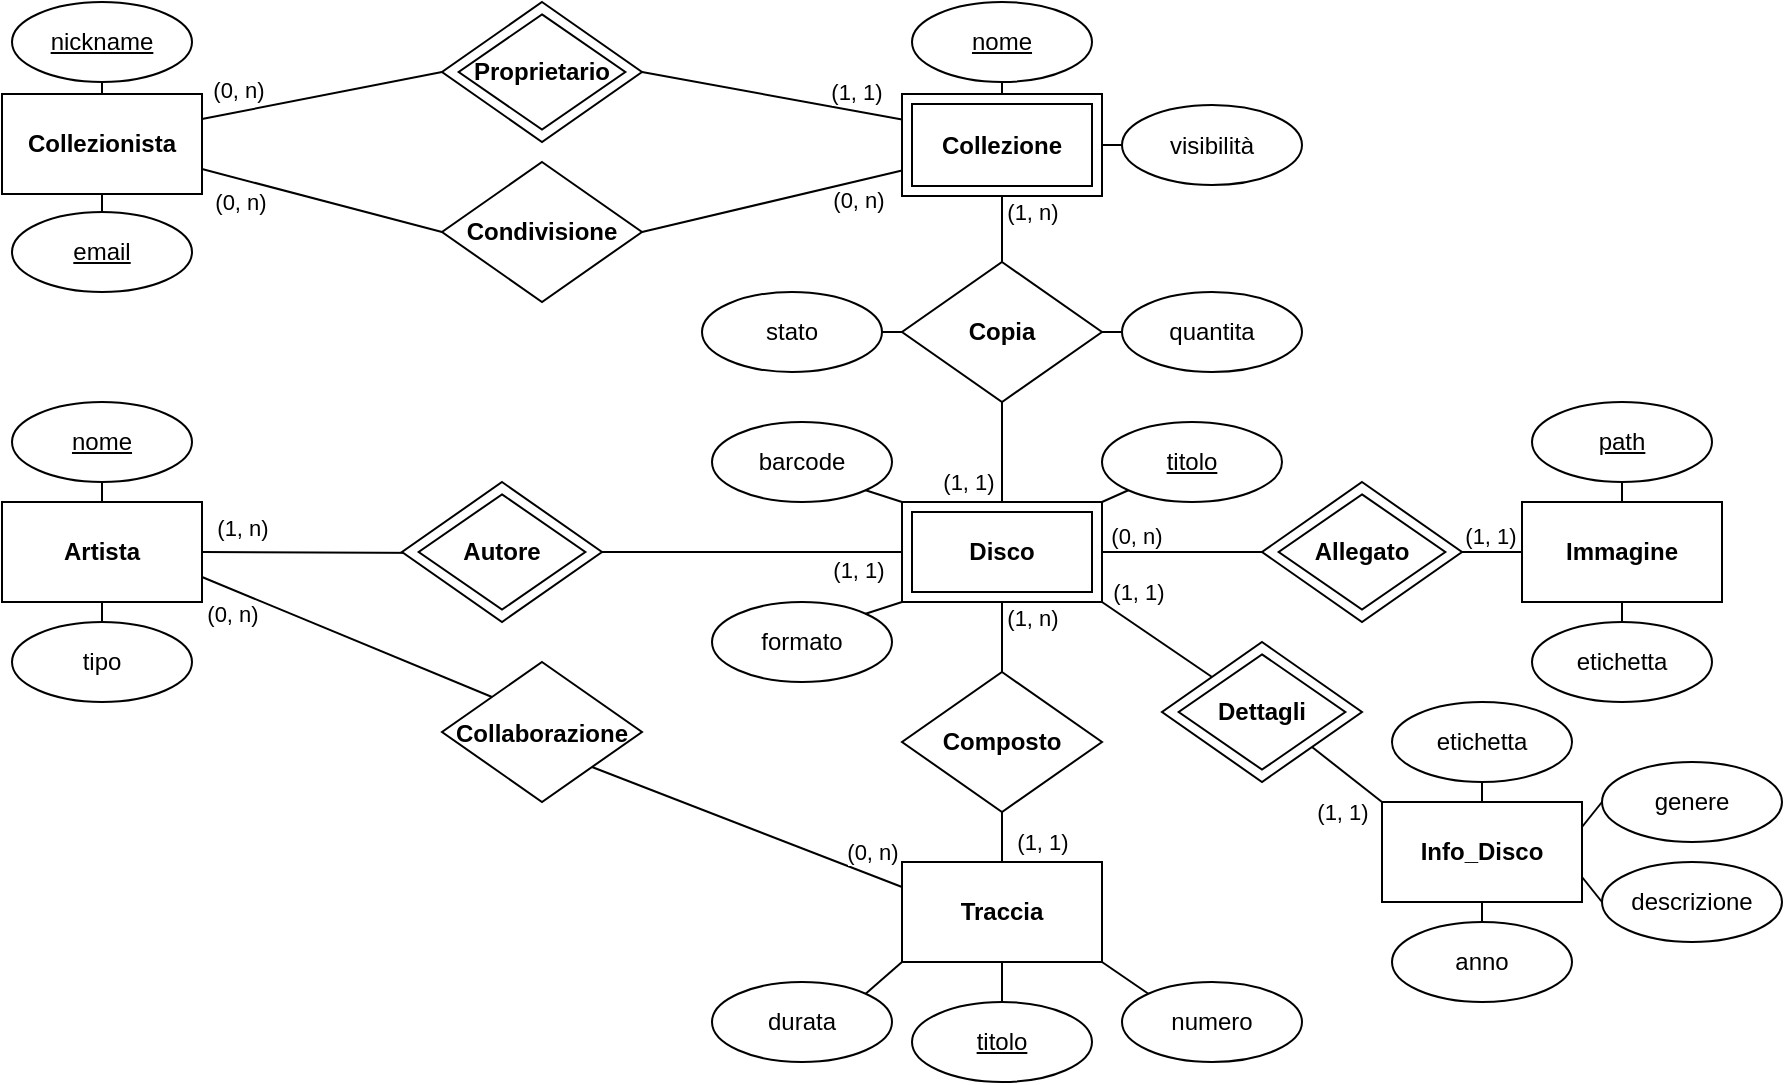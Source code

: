 <mxfile version="21.2.8" type="device">
  <diagram name="Page-1" id="nbumAg16Mz80USyv67v7">
    <mxGraphModel dx="880" dy="526" grid="1" gridSize="10" guides="1" tooltips="1" connect="1" arrows="1" fold="1" page="1" pageScale="1" pageWidth="850" pageHeight="1100" math="0" shadow="0">
      <root>
        <mxCell id="0" />
        <mxCell id="1" parent="0" />
        <mxCell id="hZNCGI0Y0nQ4_rWZmWFv-1" value="nickname" style="ellipse;whiteSpace=wrap;html=1;align=center;fontStyle=4;" parent="1" vertex="1">
          <mxGeometry x="75" y="30" width="90" height="40" as="geometry" />
        </mxCell>
        <mxCell id="hZNCGI0Y0nQ4_rWZmWFv-2" value="" style="endArrow=none;html=1;rounded=0;entryX=0.5;entryY=1;entryDx=0;entryDy=0;exitX=0.5;exitY=0;exitDx=0;exitDy=0;" parent="1" source="hZNCGI0Y0nQ4_rWZmWFv-3" target="hZNCGI0Y0nQ4_rWZmWFv-1" edge="1">
          <mxGeometry relative="1" as="geometry">
            <mxPoint x="130" y="141" as="sourcePoint" />
            <mxPoint x="100" y="241" as="targetPoint" />
          </mxGeometry>
        </mxCell>
        <mxCell id="hZNCGI0Y0nQ4_rWZmWFv-3" value="" style="html=1;dashed=0;whiteSpace=wrap;" parent="1" vertex="1">
          <mxGeometry x="70" y="76" width="100" height="50" as="geometry" />
        </mxCell>
        <mxCell id="hZNCGI0Y0nQ4_rWZmWFv-4" value="Collezionista" style="text;html=1;strokeColor=none;fillColor=none;align=center;verticalAlign=middle;whiteSpace=wrap;rounded=0;fontStyle=1;fontSize=12;" parent="1" vertex="1">
          <mxGeometry x="90" y="86" width="60" height="30" as="geometry" />
        </mxCell>
        <mxCell id="hZNCGI0Y0nQ4_rWZmWFv-5" value="&lt;u&gt;email&lt;/u&gt;" style="ellipse;whiteSpace=wrap;html=1;align=center;" parent="1" vertex="1">
          <mxGeometry x="75" y="135" width="90" height="40" as="geometry" />
        </mxCell>
        <mxCell id="hZNCGI0Y0nQ4_rWZmWFv-6" value="" style="endArrow=none;html=1;rounded=0;entryX=0.5;entryY=0;entryDx=0;entryDy=0;exitX=0.5;exitY=1;exitDx=0;exitDy=0;" parent="1" source="hZNCGI0Y0nQ4_rWZmWFv-3" target="hZNCGI0Y0nQ4_rWZmWFv-5" edge="1">
          <mxGeometry relative="1" as="geometry">
            <mxPoint x="200" y="106" as="sourcePoint" />
            <mxPoint x="205" y="171" as="targetPoint" />
          </mxGeometry>
        </mxCell>
        <mxCell id="hZNCGI0Y0nQ4_rWZmWFv-7" value="&lt;u&gt;nome&lt;/u&gt;" style="ellipse;whiteSpace=wrap;html=1;align=center;" parent="1" vertex="1">
          <mxGeometry x="525" y="30" width="90" height="40" as="geometry" />
        </mxCell>
        <mxCell id="hZNCGI0Y0nQ4_rWZmWFv-8" value="" style="endArrow=none;html=1;rounded=0;entryX=0.5;entryY=0;entryDx=0;entryDy=0;exitX=0.5;exitY=1;exitDx=0;exitDy=0;" parent="1" source="hZNCGI0Y0nQ4_rWZmWFv-7" target="hZNCGI0Y0nQ4_rWZmWFv-11" edge="1">
          <mxGeometry relative="1" as="geometry">
            <mxPoint x="800" y="115" as="sourcePoint" />
            <mxPoint x="640" y="105" as="targetPoint" />
          </mxGeometry>
        </mxCell>
        <mxCell id="hZNCGI0Y0nQ4_rWZmWFv-9" value="visibilità" style="ellipse;whiteSpace=wrap;html=1;align=center;" parent="1" vertex="1">
          <mxGeometry x="630" y="81.5" width="90" height="40" as="geometry" />
        </mxCell>
        <mxCell id="hZNCGI0Y0nQ4_rWZmWFv-10" value="" style="endArrow=none;html=1;rounded=0;entryX=1;entryY=0.5;entryDx=0;entryDy=0;exitX=0;exitY=0.5;exitDx=0;exitDy=0;" parent="1" source="hZNCGI0Y0nQ4_rWZmWFv-9" target="hZNCGI0Y0nQ4_rWZmWFv-11" edge="1">
          <mxGeometry relative="1" as="geometry">
            <mxPoint x="750" y="70" as="sourcePoint" />
            <mxPoint x="690" y="130" as="targetPoint" />
          </mxGeometry>
        </mxCell>
        <mxCell id="hZNCGI0Y0nQ4_rWZmWFv-11" value="&lt;b&gt;&lt;font style=&quot;font-size: 12px;&quot;&gt;Collezione&lt;/font&gt;&lt;/b&gt;" style="shape=ext;margin=3;double=1;whiteSpace=wrap;html=1;align=center;" parent="1" vertex="1">
          <mxGeometry x="520" y="76" width="100" height="51" as="geometry" />
        </mxCell>
        <mxCell id="hZNCGI0Y0nQ4_rWZmWFv-12" value="" style="group;fontSize=12;" parent="1" vertex="1" connectable="0">
          <mxGeometry x="290" y="110" width="100" height="70" as="geometry" />
        </mxCell>
        <mxCell id="hZNCGI0Y0nQ4_rWZmWFv-13" value="" style="shape=rhombus;html=1;dashed=0;whiteSpace=wrap;perimeter=rhombusPerimeter;" parent="hZNCGI0Y0nQ4_rWZmWFv-12" vertex="1">
          <mxGeometry width="100" height="70" as="geometry" />
        </mxCell>
        <mxCell id="hZNCGI0Y0nQ4_rWZmWFv-14" value="Condivisione" style="text;html=1;strokeColor=none;fillColor=none;align=center;verticalAlign=middle;whiteSpace=wrap;rounded=0;fontStyle=1;fontSize=12;" parent="hZNCGI0Y0nQ4_rWZmWFv-12" vertex="1">
          <mxGeometry x="25" y="22.647" width="50" height="24.706" as="geometry" />
        </mxCell>
        <mxCell id="hZNCGI0Y0nQ4_rWZmWFv-15" value="" style="group" parent="1" vertex="1" connectable="0">
          <mxGeometry x="290" y="30" width="100" height="70" as="geometry" />
        </mxCell>
        <mxCell id="hZNCGI0Y0nQ4_rWZmWFv-16" value="" style="shape=rhombus;html=1;dashed=0;whiteSpace=wrap;perimeter=rhombusPerimeter;" parent="hZNCGI0Y0nQ4_rWZmWFv-15" vertex="1">
          <mxGeometry width="100" height="70" as="geometry" />
        </mxCell>
        <mxCell id="hZNCGI0Y0nQ4_rWZmWFv-17" value="" style="rhombus;whiteSpace=wrap;html=1;" parent="hZNCGI0Y0nQ4_rWZmWFv-15" vertex="1">
          <mxGeometry x="8.333" y="6.176" width="83.333" height="57.647" as="geometry" />
        </mxCell>
        <mxCell id="hZNCGI0Y0nQ4_rWZmWFv-18" value="Proprietario" style="text;html=1;strokeColor=none;fillColor=none;align=center;verticalAlign=middle;whiteSpace=wrap;rounded=0;fontStyle=1;fontSize=12;" parent="hZNCGI0Y0nQ4_rWZmWFv-15" vertex="1">
          <mxGeometry x="25" y="22.647" width="50" height="24.706" as="geometry" />
        </mxCell>
        <mxCell id="hZNCGI0Y0nQ4_rWZmWFv-19" value="" style="endArrow=none;html=1;rounded=0;entryX=1;entryY=0.25;entryDx=0;entryDy=0;exitX=0;exitY=0.5;exitDx=0;exitDy=0;" parent="1" source="hZNCGI0Y0nQ4_rWZmWFv-16" target="hZNCGI0Y0nQ4_rWZmWFv-3" edge="1">
          <mxGeometry relative="1" as="geometry">
            <mxPoint x="310" y="63" as="sourcePoint" />
            <mxPoint x="170" y="89" as="targetPoint" />
          </mxGeometry>
        </mxCell>
        <mxCell id="hZNCGI0Y0nQ4_rWZmWFv-20" value="(0, n)" style="edgeLabel;html=1;align=center;verticalAlign=middle;resizable=0;points=[];" parent="hZNCGI0Y0nQ4_rWZmWFv-19" vertex="1" connectable="0">
          <mxGeometry x="0.687" y="1" relative="1" as="geometry">
            <mxPoint x="-1" y="-12" as="offset" />
          </mxGeometry>
        </mxCell>
        <mxCell id="hZNCGI0Y0nQ4_rWZmWFv-21" value="" style="endArrow=none;html=1;rounded=0;entryX=1;entryY=0.75;entryDx=0;entryDy=0;exitX=0;exitY=0.5;exitDx=0;exitDy=0;" parent="1" source="hZNCGI0Y0nQ4_rWZmWFv-13" target="hZNCGI0Y0nQ4_rWZmWFv-3" edge="1">
          <mxGeometry relative="1" as="geometry">
            <mxPoint x="320" y="73" as="sourcePoint" />
            <mxPoint x="180" y="99" as="targetPoint" />
          </mxGeometry>
        </mxCell>
        <mxCell id="hZNCGI0Y0nQ4_rWZmWFv-22" value="(0, n)" style="edgeLabel;html=1;align=center;verticalAlign=middle;resizable=0;points=[];" parent="hZNCGI0Y0nQ4_rWZmWFv-21" vertex="1" connectable="0">
          <mxGeometry x="0.516" y="4" relative="1" as="geometry">
            <mxPoint x="-9" y="5" as="offset" />
          </mxGeometry>
        </mxCell>
        <mxCell id="hZNCGI0Y0nQ4_rWZmWFv-23" value="" style="endArrow=none;html=1;rounded=0;entryX=0;entryY=0.25;entryDx=0;entryDy=0;exitX=1;exitY=0.5;exitDx=0;exitDy=0;" parent="1" source="hZNCGI0Y0nQ4_rWZmWFv-16" target="hZNCGI0Y0nQ4_rWZmWFv-11" edge="1">
          <mxGeometry relative="1" as="geometry">
            <mxPoint x="330" y="83" as="sourcePoint" />
            <mxPoint x="190" y="109" as="targetPoint" />
          </mxGeometry>
        </mxCell>
        <mxCell id="hZNCGI0Y0nQ4_rWZmWFv-24" value="(1, 1)" style="edgeLabel;html=1;align=center;verticalAlign=middle;resizable=0;points=[];" parent="hZNCGI0Y0nQ4_rWZmWFv-23" vertex="1" connectable="0">
          <mxGeometry x="0.294" y="-1" relative="1" as="geometry">
            <mxPoint x="23" y="-7" as="offset" />
          </mxGeometry>
        </mxCell>
        <mxCell id="hZNCGI0Y0nQ4_rWZmWFv-25" value="" style="endArrow=none;html=1;rounded=0;entryX=1;entryY=0.5;entryDx=0;entryDy=0;exitX=0;exitY=0.75;exitDx=0;exitDy=0;" parent="1" source="hZNCGI0Y0nQ4_rWZmWFv-11" target="hZNCGI0Y0nQ4_rWZmWFv-13" edge="1">
          <mxGeometry relative="1" as="geometry">
            <mxPoint x="340" y="93" as="sourcePoint" />
            <mxPoint x="200" y="119" as="targetPoint" />
          </mxGeometry>
        </mxCell>
        <mxCell id="hZNCGI0Y0nQ4_rWZmWFv-26" value="(0, n)" style="edgeLabel;html=1;align=center;verticalAlign=middle;resizable=0;points=[];" parent="hZNCGI0Y0nQ4_rWZmWFv-25" vertex="1" connectable="0">
          <mxGeometry x="-0.518" y="1" relative="1" as="geometry">
            <mxPoint x="9" y="6" as="offset" />
          </mxGeometry>
        </mxCell>
        <mxCell id="hZNCGI0Y0nQ4_rWZmWFv-27" value="&lt;b&gt;&lt;font style=&quot;font-size: 12px;&quot;&gt;Disco&lt;/font&gt;&lt;/b&gt;" style="shape=ext;margin=3;double=1;whiteSpace=wrap;html=1;align=center;" parent="1" vertex="1">
          <mxGeometry x="520" y="280" width="100" height="50" as="geometry" />
        </mxCell>
        <mxCell id="hZNCGI0Y0nQ4_rWZmWFv-28" value="" style="group" parent="1" vertex="1" connectable="0">
          <mxGeometry x="520" y="160" width="100" height="70" as="geometry" />
        </mxCell>
        <mxCell id="hZNCGI0Y0nQ4_rWZmWFv-29" value="" style="shape=rhombus;html=1;dashed=0;whiteSpace=wrap;perimeter=rhombusPerimeter;" parent="hZNCGI0Y0nQ4_rWZmWFv-28" vertex="1">
          <mxGeometry width="100.0" height="70" as="geometry" />
        </mxCell>
        <mxCell id="hZNCGI0Y0nQ4_rWZmWFv-30" value="&lt;font style=&quot;font-size: 12px;&quot;&gt;Copia&lt;/font&gt;" style="text;html=1;strokeColor=none;fillColor=none;align=center;verticalAlign=middle;whiteSpace=wrap;rounded=0;fontStyle=1;fontSize=12;" parent="hZNCGI0Y0nQ4_rWZmWFv-28" vertex="1">
          <mxGeometry x="25.0" y="22.647" width="50.0" height="24.706" as="geometry" />
        </mxCell>
        <mxCell id="hZNCGI0Y0nQ4_rWZmWFv-31" value="" style="endArrow=none;html=1;rounded=0;entryX=0.5;entryY=0;entryDx=0;entryDy=0;exitX=0.5;exitY=1;exitDx=0;exitDy=0;" parent="1" source="hZNCGI0Y0nQ4_rWZmWFv-11" target="hZNCGI0Y0nQ4_rWZmWFv-29" edge="1">
          <mxGeometry relative="1" as="geometry">
            <mxPoint x="530" y="124" as="sourcePoint" />
            <mxPoint x="400" y="155" as="targetPoint" />
          </mxGeometry>
        </mxCell>
        <mxCell id="hZNCGI0Y0nQ4_rWZmWFv-32" value="(1, n)" style="edgeLabel;html=1;align=center;verticalAlign=middle;resizable=0;points=[];" parent="hZNCGI0Y0nQ4_rWZmWFv-31" vertex="1" connectable="0">
          <mxGeometry x="-0.455" relative="1" as="geometry">
            <mxPoint x="15" y="-1" as="offset" />
          </mxGeometry>
        </mxCell>
        <mxCell id="hZNCGI0Y0nQ4_rWZmWFv-33" value="" style="endArrow=none;html=1;rounded=0;entryX=0.5;entryY=0;entryDx=0;entryDy=0;exitX=0.5;exitY=1;exitDx=0;exitDy=0;" parent="1" source="hZNCGI0Y0nQ4_rWZmWFv-29" target="hZNCGI0Y0nQ4_rWZmWFv-27" edge="1">
          <mxGeometry relative="1" as="geometry">
            <mxPoint x="540" y="134" as="sourcePoint" />
            <mxPoint x="410" y="165" as="targetPoint" />
          </mxGeometry>
        </mxCell>
        <mxCell id="hZNCGI0Y0nQ4_rWZmWFv-34" value="(1, 1)" style="edgeLabel;html=1;align=center;verticalAlign=middle;resizable=0;points=[];" parent="hZNCGI0Y0nQ4_rWZmWFv-33" vertex="1" connectable="0">
          <mxGeometry x="0.44" y="1" relative="1" as="geometry">
            <mxPoint x="-18" y="4" as="offset" />
          </mxGeometry>
        </mxCell>
        <mxCell id="hZNCGI0Y0nQ4_rWZmWFv-35" value="stato" style="ellipse;whiteSpace=wrap;html=1;align=center;" parent="1" vertex="1">
          <mxGeometry x="420" y="175" width="90" height="40" as="geometry" />
        </mxCell>
        <mxCell id="hZNCGI0Y0nQ4_rWZmWFv-36" value="" style="endArrow=none;html=1;rounded=0;entryX=0;entryY=0.5;entryDx=0;entryDy=0;exitX=1;exitY=0.5;exitDx=0;exitDy=0;" parent="1" source="hZNCGI0Y0nQ4_rWZmWFv-35" target="hZNCGI0Y0nQ4_rWZmWFv-29" edge="1">
          <mxGeometry relative="1" as="geometry">
            <mxPoint x="650" y="112" as="sourcePoint" />
            <mxPoint x="630" y="112" as="targetPoint" />
          </mxGeometry>
        </mxCell>
        <mxCell id="hZNCGI0Y0nQ4_rWZmWFv-39" value="barcode" style="ellipse;whiteSpace=wrap;html=1;align=center;" parent="1" vertex="1">
          <mxGeometry x="425" y="240" width="90" height="40" as="geometry" />
        </mxCell>
        <mxCell id="hZNCGI0Y0nQ4_rWZmWFv-45" value="&lt;u&gt;titolo&lt;/u&gt;" style="ellipse;whiteSpace=wrap;html=1;align=center;" parent="1" vertex="1">
          <mxGeometry x="620" y="240" width="90" height="40" as="geometry" />
        </mxCell>
        <mxCell id="hZNCGI0Y0nQ4_rWZmWFv-46" value="" style="endArrow=none;html=1;rounded=0;entryX=1;entryY=0;entryDx=0;entryDy=0;exitX=0;exitY=1;exitDx=0;exitDy=0;" parent="1" source="hZNCGI0Y0nQ4_rWZmWFv-45" target="hZNCGI0Y0nQ4_rWZmWFv-27" edge="1">
          <mxGeometry relative="1" as="geometry">
            <mxPoint x="650" y="205" as="sourcePoint" />
            <mxPoint x="630" y="205" as="targetPoint" />
          </mxGeometry>
        </mxCell>
        <mxCell id="hZNCGI0Y0nQ4_rWZmWFv-50" value="" style="group" parent="1" vertex="1" connectable="0">
          <mxGeometry x="70" y="280" width="100" height="50" as="geometry" />
        </mxCell>
        <mxCell id="hZNCGI0Y0nQ4_rWZmWFv-51" value="" style="html=1;dashed=0;whiteSpace=wrap;" parent="hZNCGI0Y0nQ4_rWZmWFv-50" vertex="1">
          <mxGeometry width="100" height="50" as="geometry" />
        </mxCell>
        <mxCell id="hZNCGI0Y0nQ4_rWZmWFv-52" value="&lt;b style=&quot;font-size: 12px;&quot;&gt;&lt;font style=&quot;font-size: 12px;&quot;&gt;Artista&lt;/font&gt;&lt;/b&gt;" style="text;html=1;strokeColor=none;fillColor=none;align=center;verticalAlign=middle;whiteSpace=wrap;rounded=0;fontSize=12;" parent="hZNCGI0Y0nQ4_rWZmWFv-50" vertex="1">
          <mxGeometry x="20" y="10" width="60" height="30" as="geometry" />
        </mxCell>
        <mxCell id="hZNCGI0Y0nQ4_rWZmWFv-53" value="" style="endArrow=none;html=1;rounded=0;entryX=1;entryY=0.5;entryDx=0;entryDy=0;exitX=0;exitY=0.5;exitDx=0;exitDy=0;" parent="1" target="hZNCGI0Y0nQ4_rWZmWFv-51" edge="1">
          <mxGeometry relative="1" as="geometry">
            <mxPoint x="290" y="305.5" as="sourcePoint" />
            <mxPoint x="160" y="394" as="targetPoint" />
          </mxGeometry>
        </mxCell>
        <mxCell id="hZNCGI0Y0nQ4_rWZmWFv-54" value="(1, n)" style="edgeLabel;html=1;align=center;verticalAlign=middle;resizable=0;points=[];" parent="hZNCGI0Y0nQ4_rWZmWFv-53" vertex="1" connectable="0">
          <mxGeometry x="0.667" y="1" relative="1" as="geometry">
            <mxPoint y="-13" as="offset" />
          </mxGeometry>
        </mxCell>
        <mxCell id="hZNCGI0Y0nQ4_rWZmWFv-55" value="" style="endArrow=none;html=1;rounded=0;entryX=1;entryY=0.5;entryDx=0;entryDy=0;exitX=0;exitY=0.5;exitDx=0;exitDy=0;" parent="1" source="hZNCGI0Y0nQ4_rWZmWFv-27" target="hZNCGI0Y0nQ4_rWZmWFv-58" edge="1">
          <mxGeometry relative="1" as="geometry">
            <mxPoint x="510" y="374" as="sourcePoint" />
            <mxPoint x="390" y="285.5" as="targetPoint" />
          </mxGeometry>
        </mxCell>
        <mxCell id="hZNCGI0Y0nQ4_rWZmWFv-56" value="(1, 1)" style="edgeLabel;html=1;align=center;verticalAlign=middle;resizable=0;points=[];" parent="hZNCGI0Y0nQ4_rWZmWFv-55" vertex="1" connectable="0">
          <mxGeometry x="-0.708" y="2" relative="1" as="geometry">
            <mxPoint y="7" as="offset" />
          </mxGeometry>
        </mxCell>
        <mxCell id="hZNCGI0Y0nQ4_rWZmWFv-57" value="" style="group" parent="1" vertex="1" connectable="0">
          <mxGeometry x="270" y="270" width="100" height="70" as="geometry" />
        </mxCell>
        <mxCell id="hZNCGI0Y0nQ4_rWZmWFv-58" value="" style="shape=rhombus;html=1;dashed=0;whiteSpace=wrap;perimeter=rhombusPerimeter;" parent="hZNCGI0Y0nQ4_rWZmWFv-57" vertex="1">
          <mxGeometry width="100.0" height="70" as="geometry" />
        </mxCell>
        <mxCell id="hZNCGI0Y0nQ4_rWZmWFv-59" value="" style="rhombus;whiteSpace=wrap;html=1;" parent="hZNCGI0Y0nQ4_rWZmWFv-57" vertex="1">
          <mxGeometry x="8.333" y="6.176" width="83.333" height="57.647" as="geometry" />
        </mxCell>
        <mxCell id="hZNCGI0Y0nQ4_rWZmWFv-60" value="Autore" style="text;html=1;strokeColor=none;fillColor=none;align=center;verticalAlign=middle;whiteSpace=wrap;rounded=0;fontStyle=1;fontSize=12;" parent="hZNCGI0Y0nQ4_rWZmWFv-57" vertex="1">
          <mxGeometry x="25.0" y="22.647" width="50.0" height="24.706" as="geometry" />
        </mxCell>
        <mxCell id="hZNCGI0Y0nQ4_rWZmWFv-61" value="&lt;u&gt;nome&lt;/u&gt;" style="ellipse;whiteSpace=wrap;html=1;align=center;" parent="1" vertex="1">
          <mxGeometry x="75" y="230" width="90" height="40" as="geometry" />
        </mxCell>
        <mxCell id="hZNCGI0Y0nQ4_rWZmWFv-62" value="" style="endArrow=none;html=1;rounded=0;entryX=0.5;entryY=1;entryDx=0;entryDy=0;exitX=0.5;exitY=0;exitDx=0;exitDy=0;" parent="1" source="hZNCGI0Y0nQ4_rWZmWFv-51" target="hZNCGI0Y0nQ4_rWZmWFv-61" edge="1">
          <mxGeometry relative="1" as="geometry">
            <mxPoint x="285" y="236" as="sourcePoint" />
            <mxPoint x="370" y="281" as="targetPoint" />
          </mxGeometry>
        </mxCell>
        <mxCell id="hZNCGI0Y0nQ4_rWZmWFv-72" value="" style="group" parent="1" vertex="1" connectable="0">
          <mxGeometry x="520" y="460" width="100" height="50" as="geometry" />
        </mxCell>
        <mxCell id="hZNCGI0Y0nQ4_rWZmWFv-73" value="" style="html=1;dashed=0;whiteSpace=wrap;" parent="hZNCGI0Y0nQ4_rWZmWFv-72" vertex="1">
          <mxGeometry width="100" height="50" as="geometry" />
        </mxCell>
        <mxCell id="hZNCGI0Y0nQ4_rWZmWFv-74" value="&lt;b style=&quot;font-size: 12px;&quot;&gt;&lt;font style=&quot;font-size: 12px;&quot;&gt;Traccia&lt;/font&gt;&lt;/b&gt;" style="text;html=1;strokeColor=none;fillColor=none;align=center;verticalAlign=middle;whiteSpace=wrap;rounded=0;fontSize=12;" parent="hZNCGI0Y0nQ4_rWZmWFv-72" vertex="1">
          <mxGeometry x="20" y="10" width="60" height="30" as="geometry" />
        </mxCell>
        <mxCell id="hZNCGI0Y0nQ4_rWZmWFv-75" value="" style="group" parent="1" vertex="1" connectable="0">
          <mxGeometry x="520" y="365" width="100" height="70" as="geometry" />
        </mxCell>
        <mxCell id="hZNCGI0Y0nQ4_rWZmWFv-76" value="" style="shape=rhombus;html=1;dashed=0;whiteSpace=wrap;perimeter=rhombusPerimeter;" parent="hZNCGI0Y0nQ4_rWZmWFv-75" vertex="1">
          <mxGeometry width="100.0" height="70" as="geometry" />
        </mxCell>
        <mxCell id="hZNCGI0Y0nQ4_rWZmWFv-77" value="&lt;font style=&quot;font-size: 12px;&quot;&gt;Composto&lt;/font&gt;" style="text;html=1;strokeColor=none;fillColor=none;align=center;verticalAlign=middle;whiteSpace=wrap;rounded=0;fontStyle=1;fontSize=12;" parent="hZNCGI0Y0nQ4_rWZmWFv-75" vertex="1">
          <mxGeometry x="25.0" y="22.647" width="50.0" height="24.706" as="geometry" />
        </mxCell>
        <mxCell id="hZNCGI0Y0nQ4_rWZmWFv-78" value="" style="endArrow=none;html=1;rounded=0;entryX=0.5;entryY=1;entryDx=0;entryDy=0;exitX=0.5;exitY=0;exitDx=0;exitDy=0;" parent="1" source="hZNCGI0Y0nQ4_rWZmWFv-76" target="hZNCGI0Y0nQ4_rWZmWFv-27" edge="1">
          <mxGeometry relative="1" as="geometry">
            <mxPoint x="440" y="370" as="sourcePoint" />
            <mxPoint x="453" y="376" as="targetPoint" />
          </mxGeometry>
        </mxCell>
        <mxCell id="hZNCGI0Y0nQ4_rWZmWFv-79" value="(1, n)" style="edgeLabel;html=1;align=center;verticalAlign=middle;resizable=0;points=[];" parent="hZNCGI0Y0nQ4_rWZmWFv-78" vertex="1" connectable="0">
          <mxGeometry x="0.406" y="-1" relative="1" as="geometry">
            <mxPoint x="14" y="-3" as="offset" />
          </mxGeometry>
        </mxCell>
        <mxCell id="hZNCGI0Y0nQ4_rWZmWFv-80" value="(1, 1)" style="endArrow=none;html=1;rounded=0;entryX=0.5;entryY=0;entryDx=0;entryDy=0;exitX=0.5;exitY=1;exitDx=0;exitDy=0;" parent="1" source="hZNCGI0Y0nQ4_rWZmWFv-76" target="hZNCGI0Y0nQ4_rWZmWFv-73" edge="1">
          <mxGeometry x="0.2" y="20" relative="1" as="geometry">
            <mxPoint x="609" y="435" as="sourcePoint" />
            <mxPoint x="609" y="460" as="targetPoint" />
            <mxPoint as="offset" />
          </mxGeometry>
        </mxCell>
        <mxCell id="hZNCGI0Y0nQ4_rWZmWFv-81" value="numero" style="ellipse;whiteSpace=wrap;html=1;align=center;" parent="1" vertex="1">
          <mxGeometry x="630" y="520" width="90" height="40" as="geometry" />
        </mxCell>
        <mxCell id="hZNCGI0Y0nQ4_rWZmWFv-82" value="&lt;u&gt;titolo&lt;/u&gt;" style="ellipse;whiteSpace=wrap;html=1;align=center;" parent="1" vertex="1">
          <mxGeometry x="525" y="530" width="90" height="40" as="geometry" />
        </mxCell>
        <mxCell id="hZNCGI0Y0nQ4_rWZmWFv-83" value="durata" style="ellipse;whiteSpace=wrap;html=1;align=center;" parent="1" vertex="1">
          <mxGeometry x="425" y="520" width="90" height="40" as="geometry" />
        </mxCell>
        <mxCell id="hZNCGI0Y0nQ4_rWZmWFv-84" value="" style="endArrow=none;html=1;rounded=0;exitX=0.5;exitY=0;exitDx=0;exitDy=0;entryX=0.5;entryY=1;entryDx=0;entryDy=0;" parent="1" source="hZNCGI0Y0nQ4_rWZmWFv-82" target="hZNCGI0Y0nQ4_rWZmWFv-73" edge="1">
          <mxGeometry relative="1" as="geometry">
            <mxPoint x="680" y="490" as="sourcePoint" />
            <mxPoint x="570" y="520" as="targetPoint" />
          </mxGeometry>
        </mxCell>
        <mxCell id="hZNCGI0Y0nQ4_rWZmWFv-85" value="" style="endArrow=none;html=1;rounded=0;entryX=1;entryY=0;entryDx=0;entryDy=0;exitX=0;exitY=1;exitDx=0;exitDy=0;" parent="1" source="hZNCGI0Y0nQ4_rWZmWFv-73" target="hZNCGI0Y0nQ4_rWZmWFv-83" edge="1">
          <mxGeometry relative="1" as="geometry">
            <mxPoint x="680" y="540" as="sourcePoint" />
            <mxPoint x="680" y="579" as="targetPoint" />
          </mxGeometry>
        </mxCell>
        <mxCell id="hZNCGI0Y0nQ4_rWZmWFv-86" value="" style="endArrow=none;html=1;rounded=0;entryX=0;entryY=0;entryDx=0;entryDy=0;exitX=1;exitY=1;exitDx=0;exitDy=0;" parent="1" source="hZNCGI0Y0nQ4_rWZmWFv-73" target="hZNCGI0Y0nQ4_rWZmWFv-81" edge="1">
          <mxGeometry relative="1" as="geometry">
            <mxPoint x="740" y="530" as="sourcePoint" />
            <mxPoint x="740" y="569" as="targetPoint" />
          </mxGeometry>
        </mxCell>
        <mxCell id="hZNCGI0Y0nQ4_rWZmWFv-88" value="" style="endArrow=none;html=1;rounded=0;entryX=1;entryY=1;entryDx=0;entryDy=0;exitX=0;exitY=0;exitDx=0;exitDy=0;" parent="1" source="hZNCGI0Y0nQ4_rWZmWFv-27" target="hZNCGI0Y0nQ4_rWZmWFv-39" edge="1">
          <mxGeometry relative="1" as="geometry">
            <mxPoint x="450" y="410" as="sourcePoint" />
            <mxPoint x="458" y="426" as="targetPoint" />
          </mxGeometry>
        </mxCell>
        <mxCell id="hZNCGI0Y0nQ4_rWZmWFv-91" value="" style="group" parent="1" vertex="1" connectable="0">
          <mxGeometry x="290" y="360" width="100" height="70" as="geometry" />
        </mxCell>
        <mxCell id="hZNCGI0Y0nQ4_rWZmWFv-92" value="" style="shape=rhombus;html=1;dashed=0;whiteSpace=wrap;perimeter=rhombusPerimeter;" parent="hZNCGI0Y0nQ4_rWZmWFv-91" vertex="1">
          <mxGeometry width="100" height="70" as="geometry" />
        </mxCell>
        <mxCell id="hZNCGI0Y0nQ4_rWZmWFv-93" value="&lt;font style=&quot;font-size: 12px;&quot;&gt;Collaborazione&lt;/font&gt;" style="text;html=1;strokeColor=none;fillColor=none;align=center;verticalAlign=middle;whiteSpace=wrap;rounded=0;fontStyle=1;fontSize=14;" parent="hZNCGI0Y0nQ4_rWZmWFv-91" vertex="1">
          <mxGeometry x="25" y="22.647" width="50" height="24.706" as="geometry" />
        </mxCell>
        <mxCell id="hZNCGI0Y0nQ4_rWZmWFv-94" value="" style="endArrow=none;html=1;rounded=0;entryX=1;entryY=1;entryDx=0;entryDy=0;exitX=0;exitY=0.25;exitDx=0;exitDy=0;" parent="1" source="hZNCGI0Y0nQ4_rWZmWFv-73" target="hZNCGI0Y0nQ4_rWZmWFv-92" edge="1">
          <mxGeometry relative="1" as="geometry">
            <mxPoint x="390" y="490" as="sourcePoint" />
            <mxPoint x="255" y="414" as="targetPoint" />
          </mxGeometry>
        </mxCell>
        <mxCell id="hZNCGI0Y0nQ4_rWZmWFv-95" value="(0, n)" style="edgeLabel;html=1;align=center;verticalAlign=middle;resizable=0;points=[];" parent="hZNCGI0Y0nQ4_rWZmWFv-94" vertex="1" connectable="0">
          <mxGeometry x="-0.524" y="-2" relative="1" as="geometry">
            <mxPoint x="21" y="-2" as="offset" />
          </mxGeometry>
        </mxCell>
        <mxCell id="hZNCGI0Y0nQ4_rWZmWFv-96" value="" style="endArrow=none;html=1;rounded=0;entryX=0;entryY=0;entryDx=0;entryDy=0;exitX=1;exitY=0.75;exitDx=0;exitDy=0;" parent="1" source="hZNCGI0Y0nQ4_rWZmWFv-51" target="hZNCGI0Y0nQ4_rWZmWFv-92" edge="1">
          <mxGeometry relative="1" as="geometry">
            <mxPoint x="300" y="490" as="sourcePoint" />
            <mxPoint x="165" y="414" as="targetPoint" />
          </mxGeometry>
        </mxCell>
        <mxCell id="hZNCGI0Y0nQ4_rWZmWFv-97" value="(0, n)" style="edgeLabel;html=1;align=center;verticalAlign=middle;resizable=0;points=[];" parent="hZNCGI0Y0nQ4_rWZmWFv-96" vertex="1" connectable="0">
          <mxGeometry x="-0.494" y="1" relative="1" as="geometry">
            <mxPoint x="-22" y="4" as="offset" />
          </mxGeometry>
        </mxCell>
        <mxCell id="hZNCGI0Y0nQ4_rWZmWFv-98" value="tipo" style="ellipse;whiteSpace=wrap;html=1;align=center;" parent="1" vertex="1">
          <mxGeometry x="75" y="340" width="90" height="40" as="geometry" />
        </mxCell>
        <mxCell id="hZNCGI0Y0nQ4_rWZmWFv-99" value="" style="endArrow=none;html=1;rounded=0;entryX=0.5;entryY=1;entryDx=0;entryDy=0;exitX=0.5;exitY=0;exitDx=0;exitDy=0;" parent="1" source="hZNCGI0Y0nQ4_rWZmWFv-98" target="hZNCGI0Y0nQ4_rWZmWFv-51" edge="1">
          <mxGeometry relative="1" as="geometry">
            <mxPoint x="300" y="315.5" as="sourcePoint" />
            <mxPoint x="180" y="315" as="targetPoint" />
          </mxGeometry>
        </mxCell>
        <mxCell id="pCPA5Jc2Oguk0K-C-mU--1" value="formato" style="ellipse;whiteSpace=wrap;html=1;align=center;" parent="1" vertex="1">
          <mxGeometry x="425" y="330" width="90" height="40" as="geometry" />
        </mxCell>
        <mxCell id="pCPA5Jc2Oguk0K-C-mU--2" value="" style="endArrow=none;html=1;rounded=0;entryX=1;entryY=0;entryDx=0;entryDy=0;exitX=0;exitY=1;exitDx=0;exitDy=0;" parent="1" source="hZNCGI0Y0nQ4_rWZmWFv-27" target="pCPA5Jc2Oguk0K-C-mU--1" edge="1">
          <mxGeometry relative="1" as="geometry">
            <mxPoint x="690" y="300" as="sourcePoint" />
            <mxPoint x="677" y="306" as="targetPoint" />
          </mxGeometry>
        </mxCell>
        <mxCell id="pCPA5Jc2Oguk0K-C-mU--3" value="" style="group" parent="1" vertex="1" connectable="0">
          <mxGeometry x="700" y="270" width="100" height="70" as="geometry" />
        </mxCell>
        <mxCell id="pCPA5Jc2Oguk0K-C-mU--4" value="" style="shape=rhombus;html=1;dashed=0;whiteSpace=wrap;perimeter=rhombusPerimeter;" parent="pCPA5Jc2Oguk0K-C-mU--3" vertex="1">
          <mxGeometry width="100" height="70" as="geometry" />
        </mxCell>
        <mxCell id="pCPA5Jc2Oguk0K-C-mU--5" value="" style="rhombus;whiteSpace=wrap;html=1;" parent="pCPA5Jc2Oguk0K-C-mU--3" vertex="1">
          <mxGeometry x="8.333" y="6.176" width="83.333" height="57.647" as="geometry" />
        </mxCell>
        <mxCell id="pCPA5Jc2Oguk0K-C-mU--6" value="Allegato" style="text;html=1;strokeColor=none;fillColor=none;align=center;verticalAlign=middle;whiteSpace=wrap;rounded=0;fontStyle=1;fontSize=12;" parent="pCPA5Jc2Oguk0K-C-mU--3" vertex="1">
          <mxGeometry x="25" y="22.647" width="50" height="24.706" as="geometry" />
        </mxCell>
        <mxCell id="pCPA5Jc2Oguk0K-C-mU--7" value="" style="endArrow=none;html=1;rounded=0;entryX=0;entryY=0.5;entryDx=0;entryDy=0;exitX=1;exitY=0.5;exitDx=0;exitDy=0;" parent="1" source="hZNCGI0Y0nQ4_rWZmWFv-27" target="pCPA5Jc2Oguk0K-C-mU--4" edge="1">
          <mxGeometry relative="1" as="geometry">
            <mxPoint x="670" y="397.5" as="sourcePoint" />
            <mxPoint x="840" y="431.25" as="targetPoint" />
          </mxGeometry>
        </mxCell>
        <mxCell id="pCPA5Jc2Oguk0K-C-mU--16" value="(0, n)" style="edgeLabel;html=1;align=center;verticalAlign=middle;resizable=0;points=[];" parent="pCPA5Jc2Oguk0K-C-mU--7" vertex="1" connectable="0">
          <mxGeometry x="-0.6" y="-3" relative="1" as="geometry">
            <mxPoint x="1" y="-11" as="offset" />
          </mxGeometry>
        </mxCell>
        <mxCell id="pCPA5Jc2Oguk0K-C-mU--8" value="" style="group" parent="1" vertex="1" connectable="0">
          <mxGeometry x="830" y="280" width="100" height="50" as="geometry" />
        </mxCell>
        <mxCell id="pCPA5Jc2Oguk0K-C-mU--9" value="" style="html=1;dashed=0;whiteSpace=wrap;" parent="pCPA5Jc2Oguk0K-C-mU--8" vertex="1">
          <mxGeometry width="100" height="50" as="geometry" />
        </mxCell>
        <mxCell id="pCPA5Jc2Oguk0K-C-mU--10" value="&lt;b style=&quot;font-size: 12px;&quot;&gt;&lt;font style=&quot;font-size: 12px;&quot;&gt;Immagine&lt;/font&gt;&lt;/b&gt;" style="text;html=1;strokeColor=none;fillColor=none;align=center;verticalAlign=middle;whiteSpace=wrap;rounded=0;fontSize=12;" parent="pCPA5Jc2Oguk0K-C-mU--8" vertex="1">
          <mxGeometry x="20" y="10" width="60" height="30" as="geometry" />
        </mxCell>
        <mxCell id="pCPA5Jc2Oguk0K-C-mU--13" value="" style="endArrow=none;html=1;rounded=0;entryX=0;entryY=0.5;entryDx=0;entryDy=0;exitX=1;exitY=0.5;exitDx=0;exitDy=0;" parent="1" source="pCPA5Jc2Oguk0K-C-mU--4" target="pCPA5Jc2Oguk0K-C-mU--9" edge="1">
          <mxGeometry relative="1" as="geometry">
            <mxPoint x="630" y="315" as="sourcePoint" />
            <mxPoint x="700" y="315" as="targetPoint" />
          </mxGeometry>
        </mxCell>
        <mxCell id="pCPA5Jc2Oguk0K-C-mU--17" value="(1, 1)" style="edgeLabel;html=1;align=center;verticalAlign=middle;resizable=0;points=[];" parent="pCPA5Jc2Oguk0K-C-mU--13" vertex="1" connectable="0">
          <mxGeometry x="0.3" y="1" relative="1" as="geometry">
            <mxPoint x="-6" y="-7" as="offset" />
          </mxGeometry>
        </mxCell>
        <mxCell id="pCPA5Jc2Oguk0K-C-mU--14" value="&lt;u&gt;path&lt;/u&gt;" style="ellipse;whiteSpace=wrap;html=1;align=center;" parent="1" vertex="1">
          <mxGeometry x="835" y="230" width="90" height="40" as="geometry" />
        </mxCell>
        <mxCell id="pCPA5Jc2Oguk0K-C-mU--15" value="etichetta" style="ellipse;whiteSpace=wrap;html=1;align=center;" parent="1" vertex="1">
          <mxGeometry x="835" y="340" width="90" height="40" as="geometry" />
        </mxCell>
        <mxCell id="pCPA5Jc2Oguk0K-C-mU--18" value="" style="endArrow=none;html=1;rounded=0;entryX=0.5;entryY=1;entryDx=0;entryDy=0;exitX=0.5;exitY=0;exitDx=0;exitDy=0;" parent="1" source="pCPA5Jc2Oguk0K-C-mU--15" target="pCPA5Jc2Oguk0K-C-mU--9" edge="1">
          <mxGeometry relative="1" as="geometry">
            <mxPoint x="1025" y="425" as="sourcePoint" />
            <mxPoint x="1025" y="390" as="targetPoint" />
          </mxGeometry>
        </mxCell>
        <mxCell id="pCPA5Jc2Oguk0K-C-mU--19" value="" style="endArrow=none;html=1;rounded=0;entryX=0.5;entryY=1;entryDx=0;entryDy=0;exitX=0.5;exitY=0;exitDx=0;exitDy=0;" parent="1" source="pCPA5Jc2Oguk0K-C-mU--9" target="pCPA5Jc2Oguk0K-C-mU--14" edge="1">
          <mxGeometry relative="1" as="geometry">
            <mxPoint x="1035" y="435" as="sourcePoint" />
            <mxPoint x="1035" y="400" as="targetPoint" />
          </mxGeometry>
        </mxCell>
        <mxCell id="pCPA5Jc2Oguk0K-C-mU--25" value="" style="group" parent="1" vertex="1" connectable="0">
          <mxGeometry x="650" y="350" width="100" height="70" as="geometry" />
        </mxCell>
        <mxCell id="pCPA5Jc2Oguk0K-C-mU--26" value="" style="shape=rhombus;html=1;dashed=0;whiteSpace=wrap;perimeter=rhombusPerimeter;" parent="pCPA5Jc2Oguk0K-C-mU--25" vertex="1">
          <mxGeometry width="100" height="70" as="geometry" />
        </mxCell>
        <mxCell id="pCPA5Jc2Oguk0K-C-mU--27" value="" style="rhombus;whiteSpace=wrap;html=1;" parent="pCPA5Jc2Oguk0K-C-mU--25" vertex="1">
          <mxGeometry x="8.333" y="6.176" width="83.333" height="57.647" as="geometry" />
        </mxCell>
        <mxCell id="pCPA5Jc2Oguk0K-C-mU--28" value="Dettagli" style="text;html=1;strokeColor=none;fillColor=none;align=center;verticalAlign=middle;whiteSpace=wrap;rounded=0;fontStyle=1;fontSize=12;" parent="pCPA5Jc2Oguk0K-C-mU--25" vertex="1">
          <mxGeometry x="25" y="22.647" width="50" height="24.706" as="geometry" />
        </mxCell>
        <mxCell id="pCPA5Jc2Oguk0K-C-mU--29" value="" style="endArrow=none;html=1;rounded=0;entryX=0;entryY=0;entryDx=0;entryDy=0;exitX=1;exitY=1;exitDx=0;exitDy=0;" parent="1" source="hZNCGI0Y0nQ4_rWZmWFv-27" target="pCPA5Jc2Oguk0K-C-mU--26" edge="1">
          <mxGeometry relative="1" as="geometry">
            <mxPoint x="670" y="410" as="sourcePoint" />
            <mxPoint x="720" y="501.25" as="targetPoint" />
          </mxGeometry>
        </mxCell>
        <mxCell id="pCPA5Jc2Oguk0K-C-mU--34" value="(1, 1)" style="edgeLabel;html=1;align=center;verticalAlign=middle;resizable=0;points=[];" parent="pCPA5Jc2Oguk0K-C-mU--29" vertex="1" connectable="0">
          <mxGeometry x="-0.673" relative="1" as="geometry">
            <mxPoint x="9" y="-11" as="offset" />
          </mxGeometry>
        </mxCell>
        <mxCell id="pCPA5Jc2Oguk0K-C-mU--30" value="" style="endArrow=none;html=1;rounded=0;exitX=0;exitY=0;exitDx=0;exitDy=0;entryX=1;entryY=1;entryDx=0;entryDy=0;" parent="1" source="pCPA5Jc2Oguk0K-C-mU--32" target="pCPA5Jc2Oguk0K-C-mU--26" edge="1">
          <mxGeometry relative="1" as="geometry">
            <mxPoint x="680" y="420" as="sourcePoint" />
            <mxPoint x="770" y="440" as="targetPoint" />
          </mxGeometry>
        </mxCell>
        <mxCell id="pCPA5Jc2Oguk0K-C-mU--35" value="(1, 1)" style="edgeLabel;html=1;align=center;verticalAlign=middle;resizable=0;points=[];" parent="pCPA5Jc2Oguk0K-C-mU--30" vertex="1" connectable="0">
          <mxGeometry x="-0.374" y="-1" relative="1" as="geometry">
            <mxPoint x="-10" y="14" as="offset" />
          </mxGeometry>
        </mxCell>
        <mxCell id="pCPA5Jc2Oguk0K-C-mU--31" value="" style="group" parent="1" vertex="1" connectable="0">
          <mxGeometry x="760" y="430" width="100" height="50" as="geometry" />
        </mxCell>
        <mxCell id="pCPA5Jc2Oguk0K-C-mU--32" value="" style="html=1;dashed=0;whiteSpace=wrap;" parent="pCPA5Jc2Oguk0K-C-mU--31" vertex="1">
          <mxGeometry width="100" height="50" as="geometry" />
        </mxCell>
        <mxCell id="pCPA5Jc2Oguk0K-C-mU--33" value="&lt;b style=&quot;font-size: 12px;&quot;&gt;&lt;font style=&quot;font-size: 12px;&quot;&gt;Info_Disco&lt;/font&gt;&lt;/b&gt;" style="text;html=1;strokeColor=none;fillColor=none;align=center;verticalAlign=middle;whiteSpace=wrap;rounded=0;fontSize=12;" parent="pCPA5Jc2Oguk0K-C-mU--31" vertex="1">
          <mxGeometry x="20" y="10" width="60" height="30" as="geometry" />
        </mxCell>
        <mxCell id="pCPA5Jc2Oguk0K-C-mU--37" value="descrizione" style="ellipse;whiteSpace=wrap;html=1;align=center;" parent="1" vertex="1">
          <mxGeometry x="870" y="460" width="90" height="40" as="geometry" />
        </mxCell>
        <mxCell id="pCPA5Jc2Oguk0K-C-mU--38" value="anno" style="ellipse;whiteSpace=wrap;html=1;align=center;" parent="1" vertex="1">
          <mxGeometry x="765" y="490" width="90" height="40" as="geometry" />
        </mxCell>
        <mxCell id="pCPA5Jc2Oguk0K-C-mU--39" value="genere" style="ellipse;whiteSpace=wrap;html=1;align=center;" parent="1" vertex="1">
          <mxGeometry x="870" y="410" width="90" height="40" as="geometry" />
        </mxCell>
        <mxCell id="pCPA5Jc2Oguk0K-C-mU--40" value="etichetta" style="ellipse;whiteSpace=wrap;html=1;align=center;" parent="1" vertex="1">
          <mxGeometry x="765" y="380" width="90" height="40" as="geometry" />
        </mxCell>
        <mxCell id="pCPA5Jc2Oguk0K-C-mU--41" value="" style="endArrow=none;html=1;rounded=0;entryX=0;entryY=0.5;entryDx=0;entryDy=0;exitX=1;exitY=0.75;exitDx=0;exitDy=0;" parent="1" source="pCPA5Jc2Oguk0K-C-mU--32" target="pCPA5Jc2Oguk0K-C-mU--37" edge="1">
          <mxGeometry relative="1" as="geometry">
            <mxPoint x="1040" y="410" as="sourcePoint" />
            <mxPoint x="1040" y="400" as="targetPoint" />
          </mxGeometry>
        </mxCell>
        <mxCell id="pCPA5Jc2Oguk0K-C-mU--43" value="" style="endArrow=none;html=1;rounded=0;entryX=0;entryY=0.5;entryDx=0;entryDy=0;exitX=1;exitY=0.25;exitDx=0;exitDy=0;" parent="1" source="pCPA5Jc2Oguk0K-C-mU--32" target="pCPA5Jc2Oguk0K-C-mU--39" edge="1">
          <mxGeometry relative="1" as="geometry">
            <mxPoint x="1060" y="430" as="sourcePoint" />
            <mxPoint x="1060" y="420" as="targetPoint" />
          </mxGeometry>
        </mxCell>
        <mxCell id="pCPA5Jc2Oguk0K-C-mU--44" value="" style="endArrow=none;html=1;rounded=0;entryX=0.5;entryY=0;entryDx=0;entryDy=0;exitX=0.5;exitY=1;exitDx=0;exitDy=0;" parent="1" source="pCPA5Jc2Oguk0K-C-mU--32" target="pCPA5Jc2Oguk0K-C-mU--38" edge="1">
          <mxGeometry relative="1" as="geometry">
            <mxPoint x="1070" y="440" as="sourcePoint" />
            <mxPoint x="1070" y="430" as="targetPoint" />
          </mxGeometry>
        </mxCell>
        <mxCell id="pCPA5Jc2Oguk0K-C-mU--45" value="" style="endArrow=none;html=1;rounded=0;entryX=0.5;entryY=1;entryDx=0;entryDy=0;exitX=0.5;exitY=0;exitDx=0;exitDy=0;" parent="1" source="pCPA5Jc2Oguk0K-C-mU--32" target="pCPA5Jc2Oguk0K-C-mU--40" edge="1">
          <mxGeometry relative="1" as="geometry">
            <mxPoint x="1080" y="450" as="sourcePoint" />
            <mxPoint x="1080" y="440" as="targetPoint" />
          </mxGeometry>
        </mxCell>
        <mxCell id="QcB42iO-ZC3yT1Omhcsb-1" value="quantita" style="ellipse;whiteSpace=wrap;html=1;align=center;" parent="1" vertex="1">
          <mxGeometry x="630" y="175" width="90" height="40" as="geometry" />
        </mxCell>
        <mxCell id="QcB42iO-ZC3yT1Omhcsb-2" value="" style="endArrow=none;html=1;rounded=0;entryX=1;entryY=0.5;entryDx=0;entryDy=0;exitX=0;exitY=0.5;exitDx=0;exitDy=0;" parent="1" source="QcB42iO-ZC3yT1Omhcsb-1" target="hZNCGI0Y0nQ4_rWZmWFv-29" edge="1">
          <mxGeometry relative="1" as="geometry">
            <mxPoint x="1010" y="127" as="sourcePoint" />
            <mxPoint x="880" y="210" as="targetPoint" />
          </mxGeometry>
        </mxCell>
      </root>
    </mxGraphModel>
  </diagram>
</mxfile>
